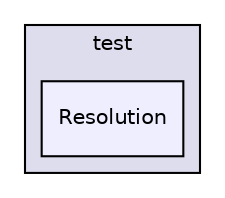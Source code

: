 digraph "quetzal/modules/geography/test/Resolution" {
  compound=true
  node [ fontsize="10", fontname="Helvetica"];
  edge [ labelfontsize="10", labelfontname="Helvetica"];
  subgraph clusterdir_c70a5f0b12f0bb74510ddcc8fbae5dd6 {
    graph [ bgcolor="#ddddee", pencolor="black", label="test" fontname="Helvetica", fontsize="10", URL="dir_c70a5f0b12f0bb74510ddcc8fbae5dd6.html"]
  dir_cf9897431fa6dba86e742e1e864c017b [shape=box, label="Resolution", style="filled", fillcolor="#eeeeff", pencolor="black", URL="dir_cf9897431fa6dba86e742e1e864c017b.html"];
  }
}
